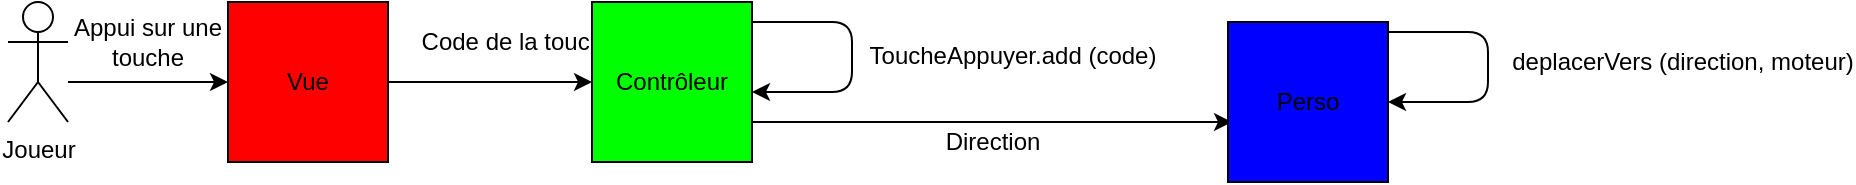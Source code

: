 <mxfile version="10.7.7" type="device"><diagram id="jhhqc-bTCfXCIQ7P0J2-" name="Page-1"><mxGraphModel dx="912" dy="1018" grid="1" gridSize="10" guides="1" tooltips="1" connect="1" arrows="1" fold="1" page="1" pageScale="1" pageWidth="827" pageHeight="1169" math="0" shadow="0"><root><mxCell id="0"/><mxCell id="1" parent="0"/><mxCell id="Vqq5DYv05jUJSGZM8lvB-1" value="&lt;div&gt;Joueur&lt;/div&gt;" style="shape=umlActor;verticalLabelPosition=bottom;labelBackgroundColor=#ffffff;verticalAlign=top;html=1;outlineConnect=0;" vertex="1" parent="1"><mxGeometry x="10" y="80" width="30" height="60" as="geometry"/></mxCell><mxCell id="Vqq5DYv05jUJSGZM8lvB-4" value="" style="endArrow=classic;html=1;" edge="1" parent="1"><mxGeometry width="50" height="50" relative="1" as="geometry"><mxPoint x="40" y="120" as="sourcePoint"/><mxPoint x="120" y="120" as="targetPoint"/></mxGeometry></mxCell><mxCell id="Vqq5DYv05jUJSGZM8lvB-5" value="Appui sur une touche" style="text;html=1;strokeColor=none;fillColor=none;align=center;verticalAlign=middle;whiteSpace=wrap;rounded=0;" vertex="1" parent="1"><mxGeometry x="40" y="90" width="80" height="20" as="geometry"/></mxCell><mxCell id="Vqq5DYv05jUJSGZM8lvB-6" value="Vue" style="whiteSpace=wrap;html=1;aspect=fixed;fillColor=#FF0000;" vertex="1" parent="1"><mxGeometry x="120" y="80" width="80" height="80" as="geometry"/></mxCell><mxCell id="Vqq5DYv05jUJSGZM8lvB-8" value="" style="endArrow=classic;html=1;exitX=1;exitY=0.5;exitDx=0;exitDy=0;entryX=0;entryY=0.5;entryDx=0;entryDy=0;" edge="1" parent="1" source="Vqq5DYv05jUJSGZM8lvB-6" target="Vqq5DYv05jUJSGZM8lvB-9"><mxGeometry width="50" height="50" relative="1" as="geometry"><mxPoint x="200" y="150" as="sourcePoint"/><mxPoint x="280" y="120" as="targetPoint"/></mxGeometry></mxCell><mxCell id="Vqq5DYv05jUJSGZM8lvB-20" value="Code de la touche" style="text;html=1;resizable=0;points=[];align=center;verticalAlign=middle;labelBackgroundColor=#ffffff;" vertex="1" connectable="0" parent="Vqq5DYv05jUJSGZM8lvB-8"><mxGeometry x="0.3" y="-2" relative="1" as="geometry"><mxPoint x="-2" y="-22" as="offset"/></mxGeometry></mxCell><mxCell id="Vqq5DYv05jUJSGZM8lvB-9" value="Contrôleur" style="whiteSpace=wrap;html=1;aspect=fixed;fillColor=#00FF00;" vertex="1" parent="1"><mxGeometry x="302" y="80" width="80" height="80" as="geometry"/></mxCell><mxCell id="Vqq5DYv05jUJSGZM8lvB-12" value="" style="edgeStyle=elbowEdgeStyle;elbow=horizontal;endArrow=classic;html=1;" edge="1" parent="1"><mxGeometry width="50" height="50" relative="1" as="geometry"><mxPoint x="382" y="90" as="sourcePoint"/><mxPoint x="382" y="125" as="targetPoint"/><Array as="points"><mxPoint x="432" y="110"/></Array></mxGeometry></mxCell><mxCell id="Vqq5DYv05jUJSGZM8lvB-19" value="ToucheAppuyer.add (code)" style="text;html=1;resizable=0;points=[];align=center;verticalAlign=middle;labelBackgroundColor=#ffffff;" vertex="1" connectable="0" parent="Vqq5DYv05jUJSGZM8lvB-12"><mxGeometry x="-0.319" y="-5" relative="1" as="geometry"><mxPoint x="84" y="12" as="offset"/></mxGeometry></mxCell><mxCell id="Vqq5DYv05jUJSGZM8lvB-14" value="" style="endArrow=classic;html=1;exitX=1;exitY=0.75;exitDx=0;exitDy=0;" edge="1" parent="1" source="Vqq5DYv05jUJSGZM8lvB-9"><mxGeometry width="50" height="50" relative="1" as="geometry"><mxPoint x="392" y="180" as="sourcePoint"/><mxPoint x="622" y="140" as="targetPoint"/></mxGeometry></mxCell><mxCell id="Vqq5DYv05jUJSGZM8lvB-18" value="&lt;div&gt;Direction&lt;/div&gt;" style="text;html=1;resizable=0;points=[];align=center;verticalAlign=middle;labelBackgroundColor=#ffffff;" vertex="1" connectable="0" parent="Vqq5DYv05jUJSGZM8lvB-14"><mxGeometry x="0.458" y="-5" relative="1" as="geometry"><mxPoint x="-55" y="5" as="offset"/></mxGeometry></mxCell><mxCell id="Vqq5DYv05jUJSGZM8lvB-21" value="Perso" style="whiteSpace=wrap;html=1;aspect=fixed;fillColor=#0000FF;" vertex="1" parent="1"><mxGeometry x="620" y="90" width="80" height="80" as="geometry"/></mxCell><mxCell id="Vqq5DYv05jUJSGZM8lvB-24" value="" style="edgeStyle=elbowEdgeStyle;elbow=horizontal;endArrow=classic;html=1;" edge="1" parent="1"><mxGeometry width="50" height="50" relative="1" as="geometry"><mxPoint x="700" y="95" as="sourcePoint"/><mxPoint x="700" y="130" as="targetPoint"/><Array as="points"><mxPoint x="750" y="115"/></Array></mxGeometry></mxCell><mxCell id="Vqq5DYv05jUJSGZM8lvB-25" value="deplacerVers (direction, moteur)" style="text;html=1;resizable=0;points=[];align=center;verticalAlign=middle;labelBackgroundColor=#ffffff;" vertex="1" connectable="0" parent="Vqq5DYv05jUJSGZM8lvB-24"><mxGeometry x="-0.319" y="-5" relative="1" as="geometry"><mxPoint x="101" y="10" as="offset"/></mxGeometry></mxCell></root></mxGraphModel></diagram></mxfile>